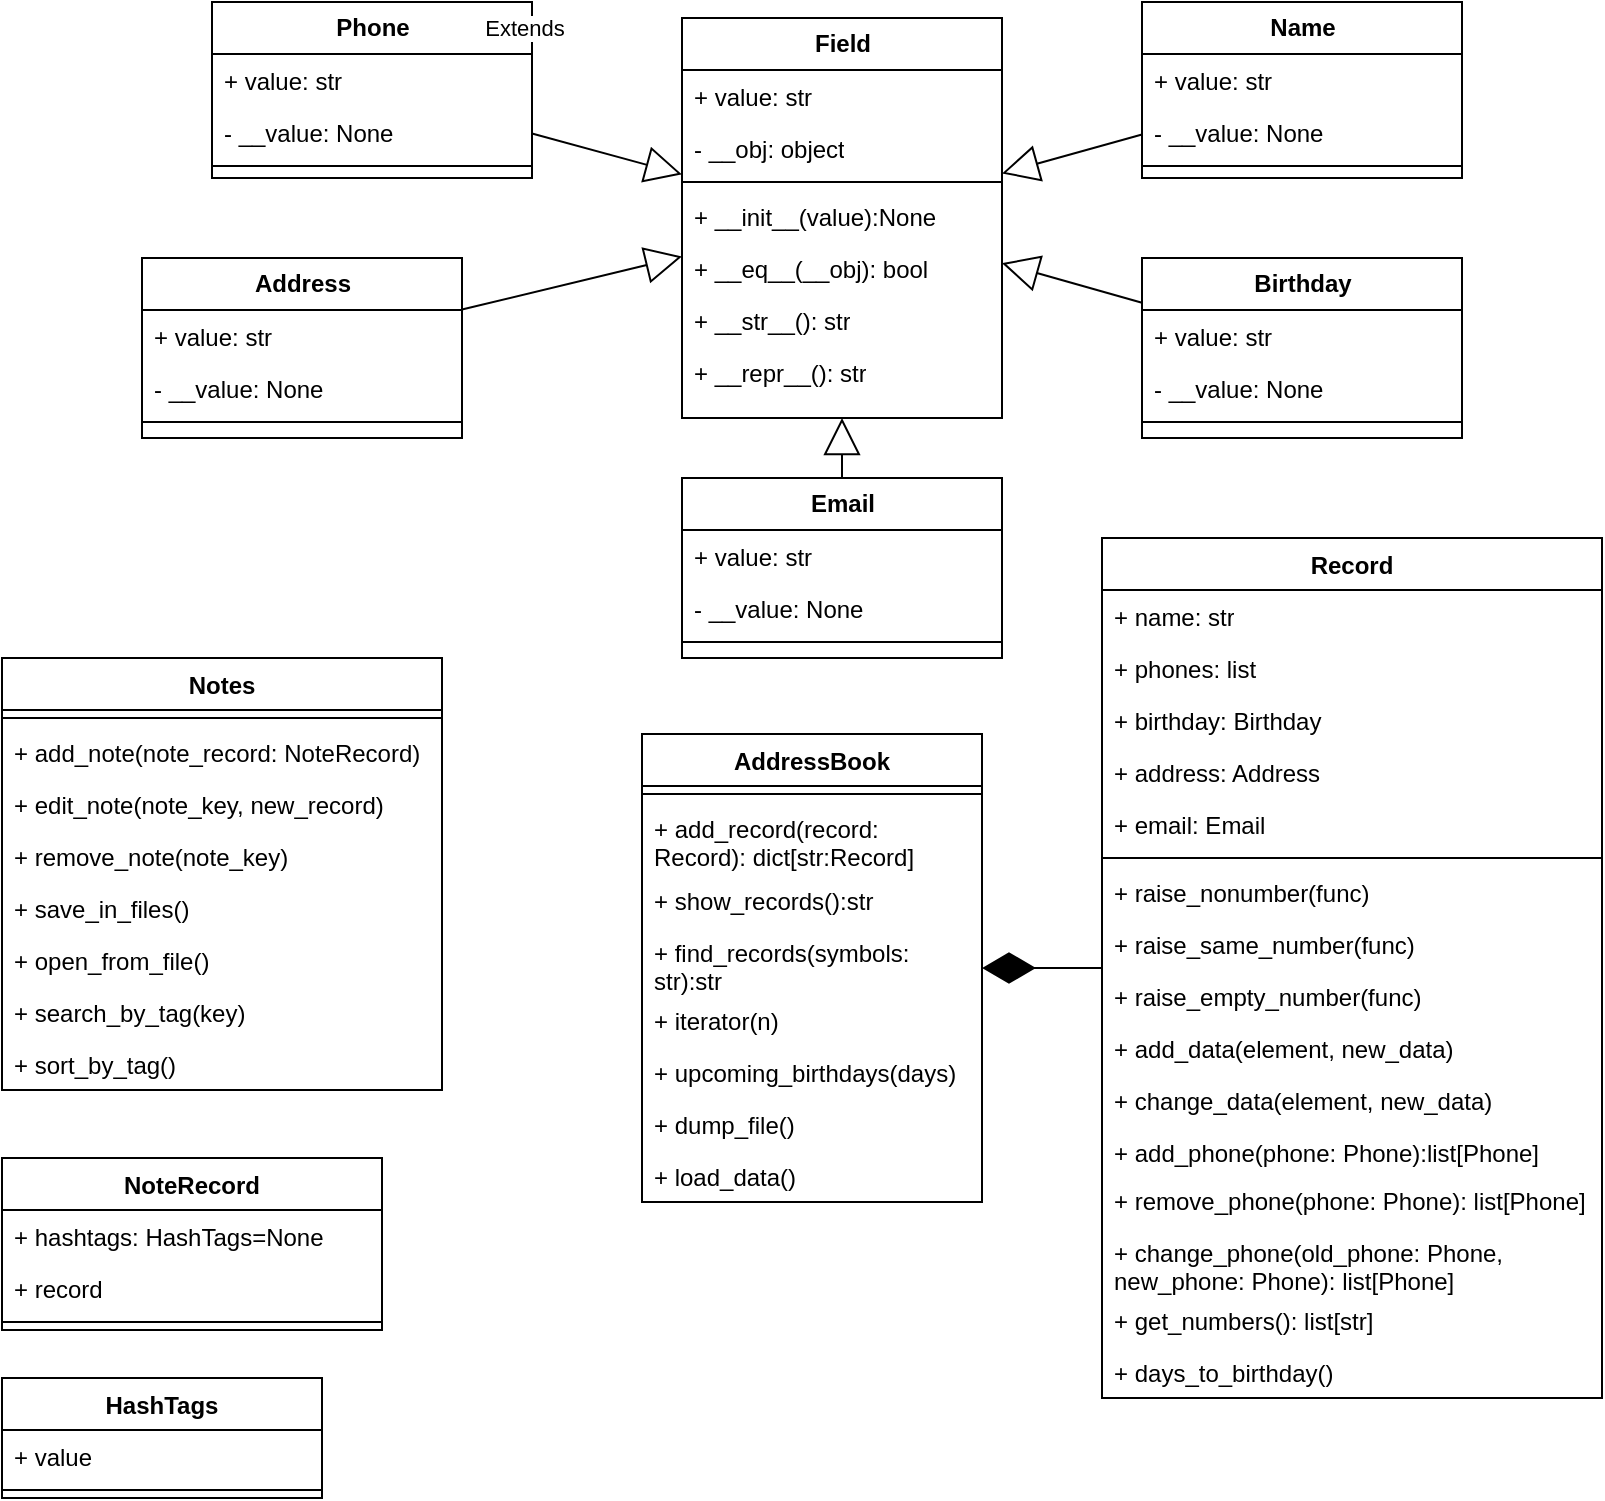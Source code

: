 <mxfile version="21.2.9" type="github">
  <diagram name="Page-1" id="c4acf3e9-155e-7222-9cf6-157b1a14988f">
    <mxGraphModel dx="1434" dy="795" grid="1" gridSize="10" guides="1" tooltips="1" connect="1" arrows="1" fold="1" page="1" pageScale="1" pageWidth="850" pageHeight="1100" background="none" math="0" shadow="0">
      <root>
        <mxCell id="0" />
        <mxCell id="1" parent="0" />
        <mxCell id="aJedd8NtuL8O68vpRY5D-90" value="Extends" style="endArrow=block;endSize=16;endFill=0;html=1;rounded=0;movable=1;resizable=1;rotatable=1;deletable=1;editable=1;locked=0;connectable=1;" edge="1" parent="1" source="aJedd8NtuL8O68vpRY5D-31" target="17acba5748e5396b-20">
          <mxGeometry x="-1" y="73" width="160" relative="1" as="geometry">
            <mxPoint x="400" y="600" as="sourcePoint" />
            <mxPoint x="560" y="600" as="targetPoint" />
            <mxPoint x="53" y="70" as="offset" />
          </mxGeometry>
        </mxCell>
        <mxCell id="aJedd8NtuL8O68vpRY5D-89" value="Extends" style="endArrow=block;endSize=16;endFill=0;html=1;rounded=0;movable=1;resizable=1;rotatable=1;deletable=1;editable=1;locked=0;connectable=1;" edge="1" parent="1" source="17acba5748e5396b-30" target="17acba5748e5396b-20">
          <mxGeometry x="-1" y="92" width="160" relative="1" as="geometry">
            <mxPoint x="460" y="500" as="sourcePoint" />
            <mxPoint x="620" y="500" as="targetPoint" />
            <mxPoint x="65" y="-107" as="offset" />
          </mxGeometry>
        </mxCell>
        <mxCell id="aJedd8NtuL8O68vpRY5D-87" value="Extends" style="endArrow=block;endSize=16;endFill=0;html=1;rounded=0;movable=1;resizable=1;rotatable=1;deletable=1;editable=1;locked=0;connectable=1;" edge="1" parent="1" source="aJedd8NtuL8O68vpRY5D-16" target="17acba5748e5396b-20">
          <mxGeometry x="-1" y="-69" width="160" relative="1" as="geometry">
            <mxPoint x="380" y="500" as="sourcePoint" />
            <mxPoint x="540" y="500" as="targetPoint" />
            <mxPoint x="19" y="89" as="offset" />
          </mxGeometry>
        </mxCell>
        <mxCell id="aJedd8NtuL8O68vpRY5D-91" value="Extends" style="endArrow=block;endSize=16;endFill=0;html=1;rounded=0;movable=1;resizable=1;rotatable=1;deletable=1;editable=1;locked=0;connectable=1;" edge="1" parent="1" source="aJedd8NtuL8O68vpRY5D-9" target="17acba5748e5396b-20">
          <mxGeometry x="-1" y="62" width="160" relative="1" as="geometry">
            <mxPoint x="360" y="490" as="sourcePoint" />
            <mxPoint x="520" y="490" as="targetPoint" />
            <mxPoint x="-71" y="32" as="offset" />
          </mxGeometry>
        </mxCell>
        <mxCell id="17acba5748e5396b-20" value="&lt;font size=&quot;1&quot; face=&quot;Helvetica&quot;&gt;&lt;b style=&quot;font-size: 12px;&quot;&gt;Field&lt;/b&gt;&lt;/font&gt;" style="swimlane;html=1;fontStyle=0;childLayout=stackLayout;horizontal=1;startSize=26;horizontalStack=0;resizeParent=1;resizeLast=0;collapsible=1;marginBottom=0;swimlaneFillColor=#ffffff;rounded=0;shadow=0;comic=0;labelBackgroundColor=none;strokeWidth=1;fontFamily=Verdana;fontSize=10;align=center;" parent="1" vertex="1">
          <mxGeometry x="360" y="50" width="160" height="200" as="geometry" />
        </mxCell>
        <mxCell id="17acba5748e5396b-21" value="+ value: str" style="text;html=1;strokeColor=none;fillColor=none;align=left;verticalAlign=top;spacingLeft=4;spacingRight=4;whiteSpace=wrap;overflow=hidden;rotatable=0;points=[[0,0.5],[1,0.5]];portConstraint=eastwest;" parent="17acba5748e5396b-20" vertex="1">
          <mxGeometry y="26" width="160" height="26" as="geometry" />
        </mxCell>
        <mxCell id="17acba5748e5396b-24" value="- __obj: object" style="text;html=1;strokeColor=none;fillColor=none;align=left;verticalAlign=top;spacingLeft=4;spacingRight=4;whiteSpace=wrap;overflow=hidden;rotatable=0;points=[[0,0.5],[1,0.5]];portConstraint=eastwest;" parent="17acba5748e5396b-20" vertex="1">
          <mxGeometry y="52" width="160" height="26" as="geometry" />
        </mxCell>
        <mxCell id="aJedd8NtuL8O68vpRY5D-1" value="" style="line;strokeWidth=1;fillColor=none;align=left;verticalAlign=middle;spacingTop=-1;spacingLeft=3;spacingRight=3;rotatable=0;labelPosition=right;points=[];portConstraint=eastwest;strokeColor=inherit;" vertex="1" parent="17acba5748e5396b-20">
          <mxGeometry y="78" width="160" height="8" as="geometry" />
        </mxCell>
        <mxCell id="aJedd8NtuL8O68vpRY5D-2" value="+ __init__(value):None" style="text;strokeColor=none;fillColor=none;align=left;verticalAlign=top;spacingLeft=4;spacingRight=4;overflow=hidden;rotatable=0;points=[[0,0.5],[1,0.5]];portConstraint=eastwest;whiteSpace=wrap;html=1;" vertex="1" parent="17acba5748e5396b-20">
          <mxGeometry y="86" width="160" height="26" as="geometry" />
        </mxCell>
        <mxCell id="aJedd8NtuL8O68vpRY5D-3" value="+ __eq__(__obj): bool" style="text;strokeColor=none;fillColor=none;align=left;verticalAlign=top;spacingLeft=4;spacingRight=4;overflow=hidden;rotatable=0;points=[[0,0.5],[1,0.5]];portConstraint=eastwest;whiteSpace=wrap;html=1;" vertex="1" parent="17acba5748e5396b-20">
          <mxGeometry y="112" width="160" height="26" as="geometry" />
        </mxCell>
        <mxCell id="aJedd8NtuL8O68vpRY5D-4" value="+ __str__(): str" style="text;strokeColor=none;fillColor=none;align=left;verticalAlign=top;spacingLeft=4;spacingRight=4;overflow=hidden;rotatable=0;points=[[0,0.5],[1,0.5]];portConstraint=eastwest;whiteSpace=wrap;html=1;" vertex="1" parent="17acba5748e5396b-20">
          <mxGeometry y="138" width="160" height="26" as="geometry" />
        </mxCell>
        <mxCell id="aJedd8NtuL8O68vpRY5D-5" value="+ __repr__(): str" style="text;strokeColor=none;fillColor=none;align=left;verticalAlign=top;spacingLeft=4;spacingRight=4;overflow=hidden;rotatable=0;points=[[0,0.5],[1,0.5]];portConstraint=eastwest;whiteSpace=wrap;html=1;" vertex="1" parent="17acba5748e5396b-20">
          <mxGeometry y="164" width="160" height="36" as="geometry" />
        </mxCell>
        <mxCell id="17acba5748e5396b-30" value="&lt;font size=&quot;1&quot; face=&quot;Helvetica&quot;&gt;&lt;b style=&quot;font-size: 12px;&quot;&gt;Name&lt;/b&gt;&lt;/font&gt;" style="swimlane;html=1;fontStyle=0;childLayout=stackLayout;horizontal=1;startSize=26;fillColor=none;horizontalStack=0;resizeParent=1;resizeLast=0;collapsible=1;marginBottom=0;swimlaneFillColor=#ffffff;rounded=0;shadow=0;comic=0;labelBackgroundColor=none;strokeWidth=1;fontFamily=Verdana;fontSize=10;align=center;" parent="1" vertex="1">
          <mxGeometry x="590" y="42" width="160" height="88" as="geometry" />
        </mxCell>
        <mxCell id="17acba5748e5396b-31" value="+ value: str" style="text;html=1;strokeColor=none;fillColor=none;align=left;verticalAlign=top;spacingLeft=4;spacingRight=4;whiteSpace=wrap;overflow=hidden;rotatable=0;points=[[0,0.5],[1,0.5]];portConstraint=eastwest;" parent="17acba5748e5396b-30" vertex="1">
          <mxGeometry y="26" width="160" height="26" as="geometry" />
        </mxCell>
        <mxCell id="17acba5748e5396b-32" value="- __value: None" style="text;html=1;strokeColor=none;fillColor=none;align=left;verticalAlign=top;spacingLeft=4;spacingRight=4;whiteSpace=wrap;overflow=hidden;rotatable=0;points=[[0,0.5],[1,0.5]];portConstraint=eastwest;" parent="17acba5748e5396b-30" vertex="1">
          <mxGeometry y="52" width="160" height="26" as="geometry" />
        </mxCell>
        <mxCell id="aJedd8NtuL8O68vpRY5D-6" value="" style="line;strokeWidth=1;fillColor=none;align=left;verticalAlign=middle;spacingTop=-1;spacingLeft=3;spacingRight=3;rotatable=0;labelPosition=right;points=[];portConstraint=eastwest;strokeColor=inherit;" vertex="1" parent="17acba5748e5396b-30">
          <mxGeometry y="78" width="160" height="8" as="geometry" />
        </mxCell>
        <mxCell id="aJedd8NtuL8O68vpRY5D-9" value="&lt;font size=&quot;1&quot; face=&quot;Helvetica&quot;&gt;&lt;b style=&quot;font-size: 12px;&quot;&gt;Phone&lt;/b&gt;&lt;/font&gt;" style="swimlane;html=1;fontStyle=0;childLayout=stackLayout;horizontal=1;startSize=26;fillColor=none;horizontalStack=0;resizeParent=1;resizeLast=0;collapsible=1;marginBottom=0;swimlaneFillColor=#ffffff;rounded=0;shadow=0;comic=0;labelBackgroundColor=none;strokeWidth=1;fontFamily=Verdana;fontSize=10;align=center;" vertex="1" parent="1">
          <mxGeometry x="125" y="42" width="160" height="88" as="geometry" />
        </mxCell>
        <mxCell id="aJedd8NtuL8O68vpRY5D-10" value="+ value: str" style="text;html=1;strokeColor=none;fillColor=none;align=left;verticalAlign=top;spacingLeft=4;spacingRight=4;whiteSpace=wrap;overflow=hidden;rotatable=0;points=[[0,0.5],[1,0.5]];portConstraint=eastwest;" vertex="1" parent="aJedd8NtuL8O68vpRY5D-9">
          <mxGeometry y="26" width="160" height="26" as="geometry" />
        </mxCell>
        <mxCell id="aJedd8NtuL8O68vpRY5D-11" value="- __value: None" style="text;html=1;strokeColor=none;fillColor=none;align=left;verticalAlign=top;spacingLeft=4;spacingRight=4;whiteSpace=wrap;overflow=hidden;rotatable=0;points=[[0,0.5],[1,0.5]];portConstraint=eastwest;" vertex="1" parent="aJedd8NtuL8O68vpRY5D-9">
          <mxGeometry y="52" width="160" height="26" as="geometry" />
        </mxCell>
        <mxCell id="aJedd8NtuL8O68vpRY5D-12" value="" style="line;strokeWidth=1;fillColor=none;align=left;verticalAlign=middle;spacingTop=-1;spacingLeft=3;spacingRight=3;rotatable=0;labelPosition=right;points=[];portConstraint=eastwest;strokeColor=inherit;" vertex="1" parent="aJedd8NtuL8O68vpRY5D-9">
          <mxGeometry y="78" width="160" height="8" as="geometry" />
        </mxCell>
        <mxCell id="aJedd8NtuL8O68vpRY5D-16" value="&lt;font size=&quot;1&quot; face=&quot;Helvetica&quot;&gt;&lt;b style=&quot;font-size: 12px;&quot;&gt;Birthday&lt;/b&gt;&lt;/font&gt;" style="swimlane;html=1;fontStyle=0;childLayout=stackLayout;horizontal=1;startSize=26;fillColor=none;horizontalStack=0;resizeParent=1;resizeLast=0;collapsible=1;marginBottom=0;swimlaneFillColor=#ffffff;rounded=0;shadow=0;comic=0;labelBackgroundColor=none;strokeWidth=1;fontFamily=Verdana;fontSize=10;align=center;" vertex="1" parent="1">
          <mxGeometry x="590" y="170" width="160" height="90" as="geometry" />
        </mxCell>
        <mxCell id="aJedd8NtuL8O68vpRY5D-17" value="+ value: str" style="text;html=1;strokeColor=none;fillColor=none;align=left;verticalAlign=top;spacingLeft=4;spacingRight=4;whiteSpace=wrap;overflow=hidden;rotatable=0;points=[[0,0.5],[1,0.5]];portConstraint=eastwest;" vertex="1" parent="aJedd8NtuL8O68vpRY5D-16">
          <mxGeometry y="26" width="160" height="26" as="geometry" />
        </mxCell>
        <mxCell id="aJedd8NtuL8O68vpRY5D-18" value="- __value: None" style="text;html=1;strokeColor=none;fillColor=none;align=left;verticalAlign=top;spacingLeft=4;spacingRight=4;whiteSpace=wrap;overflow=hidden;rotatable=0;points=[[0,0.5],[1,0.5]];portConstraint=eastwest;" vertex="1" parent="aJedd8NtuL8O68vpRY5D-16">
          <mxGeometry y="52" width="160" height="26" as="geometry" />
        </mxCell>
        <mxCell id="aJedd8NtuL8O68vpRY5D-19" value="" style="line;strokeWidth=1;fillColor=none;align=left;verticalAlign=middle;spacingTop=-1;spacingLeft=3;spacingRight=3;rotatable=0;labelPosition=right;points=[];portConstraint=eastwest;strokeColor=inherit;" vertex="1" parent="aJedd8NtuL8O68vpRY5D-16">
          <mxGeometry y="78" width="160" height="8" as="geometry" />
        </mxCell>
        <mxCell id="aJedd8NtuL8O68vpRY5D-24" value="&lt;font size=&quot;1&quot; face=&quot;Helvetica&quot;&gt;&lt;b style=&quot;font-size: 12px;&quot;&gt;Address&lt;/b&gt;&lt;/font&gt;" style="swimlane;html=1;fontStyle=0;childLayout=stackLayout;horizontal=1;startSize=26;fillColor=none;horizontalStack=0;resizeParent=1;resizeLast=0;collapsible=1;marginBottom=0;swimlaneFillColor=#ffffff;rounded=0;shadow=0;comic=0;labelBackgroundColor=none;strokeWidth=1;fontFamily=Verdana;fontSize=10;align=center;" vertex="1" parent="1">
          <mxGeometry x="90" y="170" width="160" height="90" as="geometry" />
        </mxCell>
        <mxCell id="aJedd8NtuL8O68vpRY5D-25" value="+ value: str" style="text;html=1;strokeColor=none;fillColor=none;align=left;verticalAlign=top;spacingLeft=4;spacingRight=4;whiteSpace=wrap;overflow=hidden;rotatable=0;points=[[0,0.5],[1,0.5]];portConstraint=eastwest;" vertex="1" parent="aJedd8NtuL8O68vpRY5D-24">
          <mxGeometry y="26" width="160" height="26" as="geometry" />
        </mxCell>
        <mxCell id="aJedd8NtuL8O68vpRY5D-26" value="- __value: None" style="text;html=1;strokeColor=none;fillColor=none;align=left;verticalAlign=top;spacingLeft=4;spacingRight=4;whiteSpace=wrap;overflow=hidden;rotatable=0;points=[[0,0.5],[1,0.5]];portConstraint=eastwest;" vertex="1" parent="aJedd8NtuL8O68vpRY5D-24">
          <mxGeometry y="52" width="160" height="26" as="geometry" />
        </mxCell>
        <mxCell id="aJedd8NtuL8O68vpRY5D-27" value="" style="line;strokeWidth=1;fillColor=none;align=left;verticalAlign=middle;spacingTop=-1;spacingLeft=3;spacingRight=3;rotatable=0;labelPosition=right;points=[];portConstraint=eastwest;strokeColor=inherit;" vertex="1" parent="aJedd8NtuL8O68vpRY5D-24">
          <mxGeometry y="78" width="160" height="8" as="geometry" />
        </mxCell>
        <mxCell id="aJedd8NtuL8O68vpRY5D-31" value="&lt;font size=&quot;1&quot; face=&quot;Helvetica&quot;&gt;&lt;b style=&quot;font-size: 12px;&quot;&gt;Email&lt;/b&gt;&lt;/font&gt;" style="swimlane;html=1;fontStyle=0;childLayout=stackLayout;horizontal=1;startSize=26;fillColor=none;horizontalStack=0;resizeParent=1;resizeLast=0;collapsible=1;marginBottom=0;swimlaneFillColor=#ffffff;rounded=0;shadow=0;comic=0;labelBackgroundColor=none;strokeWidth=1;fontFamily=Verdana;fontSize=10;align=center;" vertex="1" parent="1">
          <mxGeometry x="360" y="280" width="160" height="90" as="geometry" />
        </mxCell>
        <mxCell id="aJedd8NtuL8O68vpRY5D-32" value="+ value: str" style="text;html=1;strokeColor=none;fillColor=none;align=left;verticalAlign=top;spacingLeft=4;spacingRight=4;whiteSpace=wrap;overflow=hidden;rotatable=0;points=[[0,0.5],[1,0.5]];portConstraint=eastwest;" vertex="1" parent="aJedd8NtuL8O68vpRY5D-31">
          <mxGeometry y="26" width="160" height="26" as="geometry" />
        </mxCell>
        <mxCell id="aJedd8NtuL8O68vpRY5D-33" value="- __value: None" style="text;html=1;strokeColor=none;fillColor=none;align=left;verticalAlign=top;spacingLeft=4;spacingRight=4;whiteSpace=wrap;overflow=hidden;rotatable=0;points=[[0,0.5],[1,0.5]];portConstraint=eastwest;" vertex="1" parent="aJedd8NtuL8O68vpRY5D-31">
          <mxGeometry y="52" width="160" height="26" as="geometry" />
        </mxCell>
        <mxCell id="aJedd8NtuL8O68vpRY5D-34" value="" style="line;strokeWidth=1;fillColor=none;align=left;verticalAlign=middle;spacingTop=-1;spacingLeft=3;spacingRight=3;rotatable=0;labelPosition=right;points=[];portConstraint=eastwest;strokeColor=inherit;" vertex="1" parent="aJedd8NtuL8O68vpRY5D-31">
          <mxGeometry y="78" width="160" height="8" as="geometry" />
        </mxCell>
        <mxCell id="aJedd8NtuL8O68vpRY5D-50" value="Record" style="swimlane;fontStyle=1;align=center;verticalAlign=top;childLayout=stackLayout;horizontal=1;startSize=26;horizontalStack=0;resizeParent=1;resizeParentMax=0;resizeLast=0;collapsible=1;marginBottom=0;whiteSpace=wrap;html=1;" vertex="1" parent="1">
          <mxGeometry x="570" y="310" width="250" height="430" as="geometry" />
        </mxCell>
        <mxCell id="aJedd8NtuL8O68vpRY5D-51" value="+ name: str" style="text;strokeColor=none;fillColor=none;align=left;verticalAlign=top;spacingLeft=4;spacingRight=4;overflow=hidden;rotatable=0;points=[[0,0.5],[1,0.5]];portConstraint=eastwest;whiteSpace=wrap;html=1;" vertex="1" parent="aJedd8NtuL8O68vpRY5D-50">
          <mxGeometry y="26" width="250" height="26" as="geometry" />
        </mxCell>
        <mxCell id="aJedd8NtuL8O68vpRY5D-54" value="+ phones: list" style="text;strokeColor=none;fillColor=none;align=left;verticalAlign=top;spacingLeft=4;spacingRight=4;overflow=hidden;rotatable=0;points=[[0,0.5],[1,0.5]];portConstraint=eastwest;whiteSpace=wrap;html=1;" vertex="1" parent="aJedd8NtuL8O68vpRY5D-50">
          <mxGeometry y="52" width="250" height="26" as="geometry" />
        </mxCell>
        <mxCell id="aJedd8NtuL8O68vpRY5D-56" value="+ birthday: Birthday" style="text;strokeColor=none;fillColor=none;align=left;verticalAlign=top;spacingLeft=4;spacingRight=4;overflow=hidden;rotatable=0;points=[[0,0.5],[1,0.5]];portConstraint=eastwest;whiteSpace=wrap;html=1;" vertex="1" parent="aJedd8NtuL8O68vpRY5D-50">
          <mxGeometry y="78" width="250" height="26" as="geometry" />
        </mxCell>
        <mxCell id="aJedd8NtuL8O68vpRY5D-57" value="+ address: Address" style="text;strokeColor=none;fillColor=none;align=left;verticalAlign=top;spacingLeft=4;spacingRight=4;overflow=hidden;rotatable=0;points=[[0,0.5],[1,0.5]];portConstraint=eastwest;whiteSpace=wrap;html=1;" vertex="1" parent="aJedd8NtuL8O68vpRY5D-50">
          <mxGeometry y="104" width="250" height="26" as="geometry" />
        </mxCell>
        <mxCell id="aJedd8NtuL8O68vpRY5D-55" value="+ email: Email" style="text;strokeColor=none;fillColor=none;align=left;verticalAlign=top;spacingLeft=4;spacingRight=4;overflow=hidden;rotatable=0;points=[[0,0.5],[1,0.5]];portConstraint=eastwest;whiteSpace=wrap;html=1;" vertex="1" parent="aJedd8NtuL8O68vpRY5D-50">
          <mxGeometry y="130" width="250" height="26" as="geometry" />
        </mxCell>
        <mxCell id="aJedd8NtuL8O68vpRY5D-52" value="" style="line;strokeWidth=1;fillColor=none;align=left;verticalAlign=middle;spacingTop=-1;spacingLeft=3;spacingRight=3;rotatable=0;labelPosition=right;points=[];portConstraint=eastwest;strokeColor=inherit;" vertex="1" parent="aJedd8NtuL8O68vpRY5D-50">
          <mxGeometry y="156" width="250" height="8" as="geometry" />
        </mxCell>
        <mxCell id="aJedd8NtuL8O68vpRY5D-61" value="+ raise_nonumber(func)" style="text;strokeColor=none;fillColor=none;align=left;verticalAlign=top;spacingLeft=4;spacingRight=4;overflow=hidden;rotatable=0;points=[[0,0.5],[1,0.5]];portConstraint=eastwest;whiteSpace=wrap;html=1;" vertex="1" parent="aJedd8NtuL8O68vpRY5D-50">
          <mxGeometry y="164" width="250" height="26" as="geometry" />
        </mxCell>
        <mxCell id="aJedd8NtuL8O68vpRY5D-67" value="+ raise_same_number(func)" style="text;strokeColor=none;fillColor=none;align=left;verticalAlign=top;spacingLeft=4;spacingRight=4;overflow=hidden;rotatable=0;points=[[0,0.5],[1,0.5]];portConstraint=eastwest;whiteSpace=wrap;html=1;" vertex="1" parent="aJedd8NtuL8O68vpRY5D-50">
          <mxGeometry y="190" width="250" height="26" as="geometry" />
        </mxCell>
        <mxCell id="aJedd8NtuL8O68vpRY5D-62" value="+ raise_empty_number(func)" style="text;strokeColor=none;fillColor=none;align=left;verticalAlign=top;spacingLeft=4;spacingRight=4;overflow=hidden;rotatable=0;points=[[0,0.5],[1,0.5]];portConstraint=eastwest;whiteSpace=wrap;html=1;" vertex="1" parent="aJedd8NtuL8O68vpRY5D-50">
          <mxGeometry y="216" width="250" height="26" as="geometry" />
        </mxCell>
        <mxCell id="aJedd8NtuL8O68vpRY5D-66" value="+ add_data(element, new_data)" style="text;strokeColor=none;fillColor=none;align=left;verticalAlign=top;spacingLeft=4;spacingRight=4;overflow=hidden;rotatable=0;points=[[0,0.5],[1,0.5]];portConstraint=eastwest;whiteSpace=wrap;html=1;" vertex="1" parent="aJedd8NtuL8O68vpRY5D-50">
          <mxGeometry y="242" width="250" height="26" as="geometry" />
        </mxCell>
        <mxCell id="aJedd8NtuL8O68vpRY5D-68" value="+ change_data(element, new_data)" style="text;strokeColor=none;fillColor=none;align=left;verticalAlign=top;spacingLeft=4;spacingRight=4;overflow=hidden;rotatable=0;points=[[0,0.5],[1,0.5]];portConstraint=eastwest;whiteSpace=wrap;html=1;" vertex="1" parent="aJedd8NtuL8O68vpRY5D-50">
          <mxGeometry y="268" width="250" height="26" as="geometry" />
        </mxCell>
        <mxCell id="aJedd8NtuL8O68vpRY5D-65" value="+ add_phone(phone: Phone):list[Phone]" style="text;strokeColor=none;fillColor=none;align=left;verticalAlign=top;spacingLeft=4;spacingRight=4;overflow=hidden;rotatable=0;points=[[0,0.5],[1,0.5]];portConstraint=eastwest;whiteSpace=wrap;html=1;" vertex="1" parent="aJedd8NtuL8O68vpRY5D-50">
          <mxGeometry y="294" width="250" height="24" as="geometry" />
        </mxCell>
        <mxCell id="aJedd8NtuL8O68vpRY5D-64" value="+ remove_phone(phone: Phone): list[Phone]" style="text;strokeColor=none;fillColor=none;align=left;verticalAlign=top;spacingLeft=4;spacingRight=4;overflow=hidden;rotatable=0;points=[[0,0.5],[1,0.5]];portConstraint=eastwest;whiteSpace=wrap;html=1;" vertex="1" parent="aJedd8NtuL8O68vpRY5D-50">
          <mxGeometry y="318" width="250" height="26" as="geometry" />
        </mxCell>
        <mxCell id="aJedd8NtuL8O68vpRY5D-63" value="+ change_phone(old_phone: Phone, new_phone: Phone): list[Phone]" style="text;strokeColor=none;fillColor=none;align=left;verticalAlign=top;spacingLeft=4;spacingRight=4;overflow=hidden;rotatable=0;points=[[0,0.5],[1,0.5]];portConstraint=eastwest;whiteSpace=wrap;html=1;" vertex="1" parent="aJedd8NtuL8O68vpRY5D-50">
          <mxGeometry y="344" width="250" height="34" as="geometry" />
        </mxCell>
        <mxCell id="aJedd8NtuL8O68vpRY5D-60" value="+ get_numbers(): list[str]" style="text;strokeColor=none;fillColor=none;align=left;verticalAlign=top;spacingLeft=4;spacingRight=4;overflow=hidden;rotatable=0;points=[[0,0.5],[1,0.5]];portConstraint=eastwest;whiteSpace=wrap;html=1;" vertex="1" parent="aJedd8NtuL8O68vpRY5D-50">
          <mxGeometry y="378" width="250" height="26" as="geometry" />
        </mxCell>
        <mxCell id="aJedd8NtuL8O68vpRY5D-59" value="+ days_to_birthday()" style="text;strokeColor=none;fillColor=none;align=left;verticalAlign=top;spacingLeft=4;spacingRight=4;overflow=hidden;rotatable=0;points=[[0,0.5],[1,0.5]];portConstraint=eastwest;whiteSpace=wrap;html=1;" vertex="1" parent="aJedd8NtuL8O68vpRY5D-50">
          <mxGeometry y="404" width="250" height="26" as="geometry" />
        </mxCell>
        <mxCell id="aJedd8NtuL8O68vpRY5D-69" value="AddressBook" style="swimlane;fontStyle=1;align=center;verticalAlign=top;childLayout=stackLayout;horizontal=1;startSize=26;horizontalStack=0;resizeParent=1;resizeParentMax=0;resizeLast=0;collapsible=1;marginBottom=0;whiteSpace=wrap;html=1;" vertex="1" parent="1">
          <mxGeometry x="340" y="408" width="170" height="234" as="geometry" />
        </mxCell>
        <mxCell id="aJedd8NtuL8O68vpRY5D-71" value="" style="line;strokeWidth=1;fillColor=none;align=left;verticalAlign=middle;spacingTop=-1;spacingLeft=3;spacingRight=3;rotatable=0;labelPosition=right;points=[];portConstraint=eastwest;strokeColor=inherit;" vertex="1" parent="aJedd8NtuL8O68vpRY5D-69">
          <mxGeometry y="26" width="170" height="8" as="geometry" />
        </mxCell>
        <mxCell id="aJedd8NtuL8O68vpRY5D-72" value="+ add_record(record: Record): dict[str:Record]" style="text;strokeColor=none;fillColor=none;align=left;verticalAlign=top;spacingLeft=4;spacingRight=4;overflow=hidden;rotatable=0;points=[[0,0.5],[1,0.5]];portConstraint=eastwest;whiteSpace=wrap;html=1;" vertex="1" parent="aJedd8NtuL8O68vpRY5D-69">
          <mxGeometry y="34" width="170" height="36" as="geometry" />
        </mxCell>
        <mxCell id="aJedd8NtuL8O68vpRY5D-74" value="+ show_records():str" style="text;strokeColor=none;fillColor=none;align=left;verticalAlign=top;spacingLeft=4;spacingRight=4;overflow=hidden;rotatable=0;points=[[0,0.5],[1,0.5]];portConstraint=eastwest;whiteSpace=wrap;html=1;" vertex="1" parent="aJedd8NtuL8O68vpRY5D-69">
          <mxGeometry y="70" width="170" height="26" as="geometry" />
        </mxCell>
        <mxCell id="aJedd8NtuL8O68vpRY5D-75" value="+ find_records(symbols: str):str" style="text;strokeColor=none;fillColor=none;align=left;verticalAlign=top;spacingLeft=4;spacingRight=4;overflow=hidden;rotatable=0;points=[[0,0.5],[1,0.5]];portConstraint=eastwest;whiteSpace=wrap;html=1;" vertex="1" parent="aJedd8NtuL8O68vpRY5D-69">
          <mxGeometry y="96" width="170" height="34" as="geometry" />
        </mxCell>
        <mxCell id="aJedd8NtuL8O68vpRY5D-79" value="+ iterator(n)" style="text;strokeColor=none;fillColor=none;align=left;verticalAlign=top;spacingLeft=4;spacingRight=4;overflow=hidden;rotatable=0;points=[[0,0.5],[1,0.5]];portConstraint=eastwest;whiteSpace=wrap;html=1;" vertex="1" parent="aJedd8NtuL8O68vpRY5D-69">
          <mxGeometry y="130" width="170" height="26" as="geometry" />
        </mxCell>
        <mxCell id="aJedd8NtuL8O68vpRY5D-80" value="+ upcoming_birthdays(days)" style="text;strokeColor=none;fillColor=none;align=left;verticalAlign=top;spacingLeft=4;spacingRight=4;overflow=hidden;rotatable=0;points=[[0,0.5],[1,0.5]];portConstraint=eastwest;whiteSpace=wrap;html=1;" vertex="1" parent="aJedd8NtuL8O68vpRY5D-69">
          <mxGeometry y="156" width="170" height="26" as="geometry" />
        </mxCell>
        <mxCell id="aJedd8NtuL8O68vpRY5D-78" value="+ dump_file()" style="text;strokeColor=none;fillColor=none;align=left;verticalAlign=top;spacingLeft=4;spacingRight=4;overflow=hidden;rotatable=0;points=[[0,0.5],[1,0.5]];portConstraint=eastwest;whiteSpace=wrap;html=1;" vertex="1" parent="aJedd8NtuL8O68vpRY5D-69">
          <mxGeometry y="182" width="170" height="26" as="geometry" />
        </mxCell>
        <mxCell id="aJedd8NtuL8O68vpRY5D-77" value="+ load_data()" style="text;strokeColor=none;fillColor=none;align=left;verticalAlign=top;spacingLeft=4;spacingRight=4;overflow=hidden;rotatable=0;points=[[0,0.5],[1,0.5]];portConstraint=eastwest;whiteSpace=wrap;html=1;" vertex="1" parent="aJedd8NtuL8O68vpRY5D-69">
          <mxGeometry y="208" width="170" height="26" as="geometry" />
        </mxCell>
        <mxCell id="aJedd8NtuL8O68vpRY5D-88" value="Extends" style="endArrow=block;endSize=16;endFill=0;html=1;rounded=0;movable=1;resizable=1;rotatable=1;deletable=1;editable=1;locked=0;connectable=1;" edge="1" parent="1" source="aJedd8NtuL8O68vpRY5D-24" target="17acba5748e5396b-20">
          <mxGeometry x="0.125" y="130" width="160" relative="1" as="geometry">
            <mxPoint x="190" y="240" as="sourcePoint" />
            <mxPoint x="350" y="240" as="targetPoint" />
            <mxPoint y="1" as="offset" />
          </mxGeometry>
        </mxCell>
        <mxCell id="aJedd8NtuL8O68vpRY5D-94" value="" style="endArrow=diamondThin;endFill=1;endSize=24;html=1;rounded=0;" edge="1" parent="1" source="aJedd8NtuL8O68vpRY5D-50" target="aJedd8NtuL8O68vpRY5D-69">
          <mxGeometry width="160" relative="1" as="geometry">
            <mxPoint x="365" y="700" as="sourcePoint" />
            <mxPoint x="525" y="700" as="targetPoint" />
          </mxGeometry>
        </mxCell>
        <mxCell id="aJedd8NtuL8O68vpRY5D-95" value="Notes" style="swimlane;fontStyle=1;align=center;verticalAlign=top;childLayout=stackLayout;horizontal=1;startSize=26;horizontalStack=0;resizeParent=1;resizeParentMax=0;resizeLast=0;collapsible=1;marginBottom=0;whiteSpace=wrap;html=1;" vertex="1" parent="1">
          <mxGeometry x="20" y="370" width="220" height="216" as="geometry" />
        </mxCell>
        <mxCell id="aJedd8NtuL8O68vpRY5D-97" value="" style="line;strokeWidth=1;fillColor=none;align=left;verticalAlign=middle;spacingTop=-1;spacingLeft=3;spacingRight=3;rotatable=0;labelPosition=right;points=[];portConstraint=eastwest;strokeColor=inherit;" vertex="1" parent="aJedd8NtuL8O68vpRY5D-95">
          <mxGeometry y="26" width="220" height="8" as="geometry" />
        </mxCell>
        <mxCell id="aJedd8NtuL8O68vpRY5D-99" value="+ add_note(note_record: NoteRecord)" style="text;strokeColor=none;fillColor=none;align=left;verticalAlign=top;spacingLeft=4;spacingRight=4;overflow=hidden;rotatable=0;points=[[0,0.5],[1,0.5]];portConstraint=eastwest;whiteSpace=wrap;html=1;" vertex="1" parent="aJedd8NtuL8O68vpRY5D-95">
          <mxGeometry y="34" width="220" height="26" as="geometry" />
        </mxCell>
        <mxCell id="aJedd8NtuL8O68vpRY5D-101" value="+ edit_note(note_key, new_record)" style="text;strokeColor=none;fillColor=none;align=left;verticalAlign=top;spacingLeft=4;spacingRight=4;overflow=hidden;rotatable=0;points=[[0,0.5],[1,0.5]];portConstraint=eastwest;whiteSpace=wrap;html=1;" vertex="1" parent="aJedd8NtuL8O68vpRY5D-95">
          <mxGeometry y="60" width="220" height="26" as="geometry" />
        </mxCell>
        <mxCell id="aJedd8NtuL8O68vpRY5D-103" value="+ remove_note(note_key)" style="text;strokeColor=none;fillColor=none;align=left;verticalAlign=top;spacingLeft=4;spacingRight=4;overflow=hidden;rotatable=0;points=[[0,0.5],[1,0.5]];portConstraint=eastwest;whiteSpace=wrap;html=1;" vertex="1" parent="aJedd8NtuL8O68vpRY5D-95">
          <mxGeometry y="86" width="220" height="26" as="geometry" />
        </mxCell>
        <mxCell id="aJedd8NtuL8O68vpRY5D-104" value="+ save_in_files()" style="text;strokeColor=none;fillColor=none;align=left;verticalAlign=top;spacingLeft=4;spacingRight=4;overflow=hidden;rotatable=0;points=[[0,0.5],[1,0.5]];portConstraint=eastwest;whiteSpace=wrap;html=1;" vertex="1" parent="aJedd8NtuL8O68vpRY5D-95">
          <mxGeometry y="112" width="220" height="26" as="geometry" />
        </mxCell>
        <mxCell id="aJedd8NtuL8O68vpRY5D-102" value="+ open_from_file()" style="text;strokeColor=none;fillColor=none;align=left;verticalAlign=top;spacingLeft=4;spacingRight=4;overflow=hidden;rotatable=0;points=[[0,0.5],[1,0.5]];portConstraint=eastwest;whiteSpace=wrap;html=1;" vertex="1" parent="aJedd8NtuL8O68vpRY5D-95">
          <mxGeometry y="138" width="220" height="26" as="geometry" />
        </mxCell>
        <mxCell id="aJedd8NtuL8O68vpRY5D-100" value="+ search_by_tag(key)" style="text;strokeColor=none;fillColor=none;align=left;verticalAlign=top;spacingLeft=4;spacingRight=4;overflow=hidden;rotatable=0;points=[[0,0.5],[1,0.5]];portConstraint=eastwest;whiteSpace=wrap;html=1;" vertex="1" parent="aJedd8NtuL8O68vpRY5D-95">
          <mxGeometry y="164" width="220" height="26" as="geometry" />
        </mxCell>
        <mxCell id="aJedd8NtuL8O68vpRY5D-98" value="+ sort_by_tag()" style="text;strokeColor=none;fillColor=none;align=left;verticalAlign=top;spacingLeft=4;spacingRight=4;overflow=hidden;rotatable=0;points=[[0,0.5],[1,0.5]];portConstraint=eastwest;whiteSpace=wrap;html=1;" vertex="1" parent="aJedd8NtuL8O68vpRY5D-95">
          <mxGeometry y="190" width="220" height="26" as="geometry" />
        </mxCell>
        <mxCell id="aJedd8NtuL8O68vpRY5D-105" value="NoteRecord" style="swimlane;fontStyle=1;align=center;verticalAlign=top;childLayout=stackLayout;horizontal=1;startSize=26;horizontalStack=0;resizeParent=1;resizeParentMax=0;resizeLast=0;collapsible=1;marginBottom=0;whiteSpace=wrap;html=1;" vertex="1" parent="1">
          <mxGeometry x="20" y="620" width="190" height="86" as="geometry" />
        </mxCell>
        <mxCell id="aJedd8NtuL8O68vpRY5D-106" value="+ hashtags: HashTags=None" style="text;strokeColor=none;fillColor=none;align=left;verticalAlign=top;spacingLeft=4;spacingRight=4;overflow=hidden;rotatable=0;points=[[0,0.5],[1,0.5]];portConstraint=eastwest;whiteSpace=wrap;html=1;" vertex="1" parent="aJedd8NtuL8O68vpRY5D-105">
          <mxGeometry y="26" width="190" height="26" as="geometry" />
        </mxCell>
        <mxCell id="aJedd8NtuL8O68vpRY5D-109" value="+ record" style="text;strokeColor=none;fillColor=none;align=left;verticalAlign=top;spacingLeft=4;spacingRight=4;overflow=hidden;rotatable=0;points=[[0,0.5],[1,0.5]];portConstraint=eastwest;whiteSpace=wrap;html=1;" vertex="1" parent="aJedd8NtuL8O68vpRY5D-105">
          <mxGeometry y="52" width="190" height="26" as="geometry" />
        </mxCell>
        <mxCell id="aJedd8NtuL8O68vpRY5D-107" value="" style="line;strokeWidth=1;fillColor=none;align=left;verticalAlign=middle;spacingTop=-1;spacingLeft=3;spacingRight=3;rotatable=0;labelPosition=right;points=[];portConstraint=eastwest;strokeColor=inherit;" vertex="1" parent="aJedd8NtuL8O68vpRY5D-105">
          <mxGeometry y="78" width="190" height="8" as="geometry" />
        </mxCell>
        <mxCell id="aJedd8NtuL8O68vpRY5D-110" value="HashTags" style="swimlane;fontStyle=1;align=center;verticalAlign=top;childLayout=stackLayout;horizontal=1;startSize=26;horizontalStack=0;resizeParent=1;resizeParentMax=0;resizeLast=0;collapsible=1;marginBottom=0;whiteSpace=wrap;html=1;" vertex="1" parent="1">
          <mxGeometry x="20" y="730" width="160" height="60" as="geometry" />
        </mxCell>
        <mxCell id="aJedd8NtuL8O68vpRY5D-111" value="+ value" style="text;strokeColor=none;fillColor=none;align=left;verticalAlign=top;spacingLeft=4;spacingRight=4;overflow=hidden;rotatable=0;points=[[0,0.5],[1,0.5]];portConstraint=eastwest;whiteSpace=wrap;html=1;" vertex="1" parent="aJedd8NtuL8O68vpRY5D-110">
          <mxGeometry y="26" width="160" height="26" as="geometry" />
        </mxCell>
        <mxCell id="aJedd8NtuL8O68vpRY5D-112" value="" style="line;strokeWidth=1;fillColor=none;align=left;verticalAlign=middle;spacingTop=-1;spacingLeft=3;spacingRight=3;rotatable=0;labelPosition=right;points=[];portConstraint=eastwest;strokeColor=inherit;" vertex="1" parent="aJedd8NtuL8O68vpRY5D-110">
          <mxGeometry y="52" width="160" height="8" as="geometry" />
        </mxCell>
      </root>
    </mxGraphModel>
  </diagram>
</mxfile>
